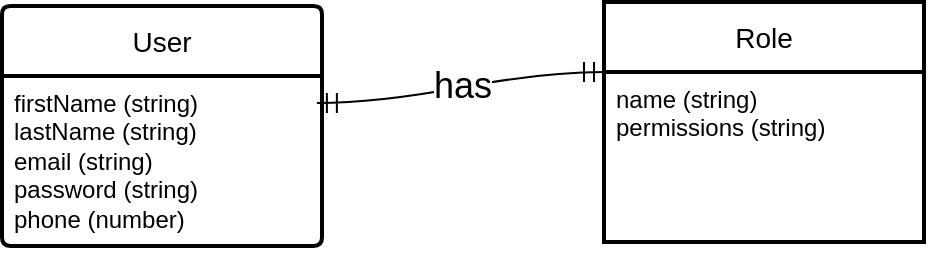 <mxfile version="24.7.6">
  <diagram name="Page-1" id="pX6aO8cLvgvZTjcbJl5f">
    <mxGraphModel grid="0" page="0" gridSize="10" guides="1" tooltips="1" connect="1" arrows="1" fold="1" pageScale="1" pageWidth="827" pageHeight="1169" math="0" shadow="0">
      <root>
        <mxCell id="0" />
        <mxCell id="1" parent="0" />
        <mxCell id="gMZFQcL6KTRc4e1LXeqA-1" value="User" style="swimlane;childLayout=stackLayout;horizontal=1;startSize=35;horizontalStack=0;rounded=1;fontSize=14;fontStyle=0;strokeWidth=2;resizeParent=0;resizeLast=1;shadow=0;dashed=0;align=center;arcSize=4;whiteSpace=wrap;html=1;" vertex="1" parent="1">
          <mxGeometry x="-41" y="-183" width="160" height="120" as="geometry">
            <mxRectangle x="-43" y="-183" width="65" height="50" as="alternateBounds" />
          </mxGeometry>
        </mxCell>
        <mxCell id="gMZFQcL6KTRc4e1LXeqA-2" value="firstName (string)&lt;div&gt;lastName&amp;nbsp;&lt;span style=&quot;background-color: initial;&quot;&gt;(string)&lt;/span&gt;&lt;/div&gt;&lt;div&gt;email&amp;nbsp;&lt;span style=&quot;background-color: initial;&quot;&gt;(string)&lt;/span&gt;&lt;/div&gt;&lt;div&gt;password (string)&lt;/div&gt;&lt;div&gt;phone (number)&lt;/div&gt;" style="align=left;strokeColor=none;fillColor=none;spacingLeft=4;fontSize=12;verticalAlign=top;resizable=0;rotatable=0;part=1;html=1;" vertex="1" parent="gMZFQcL6KTRc4e1LXeqA-1">
          <mxGeometry y="35" width="160" height="85" as="geometry" />
        </mxCell>
        <mxCell id="gMZFQcL6KTRc4e1LXeqA-5" value="Role" style="swimlane;childLayout=stackLayout;horizontal=1;startSize=35;horizontalStack=0;rounded=1;fontSize=14;fontStyle=0;strokeWidth=2;resizeParent=0;resizeLast=1;shadow=0;dashed=0;align=center;arcSize=0;whiteSpace=wrap;html=1;" vertex="1" parent="1">
          <mxGeometry x="260" y="-185" width="160" height="120" as="geometry" />
        </mxCell>
        <mxCell id="gMZFQcL6KTRc4e1LXeqA-6" value="&lt;div&gt;name (string)&lt;/div&gt;&lt;div&gt;permissions (string)&lt;/div&gt;" style="align=left;strokeColor=none;fillColor=none;spacingLeft=4;fontSize=12;verticalAlign=top;resizable=0;rotatable=0;part=1;html=1;" vertex="1" parent="gMZFQcL6KTRc4e1LXeqA-5">
          <mxGeometry y="35" width="160" height="70" as="geometry" />
        </mxCell>
        <mxCell id="gMZFQcL6KTRc4e1LXeqA-7" value="&lt;div&gt;&lt;br&gt;&lt;/div&gt;" style="align=left;strokeColor=none;fillColor=none;spacingLeft=4;fontSize=12;verticalAlign=top;resizable=0;rotatable=0;part=1;html=1;" vertex="1" parent="gMZFQcL6KTRc4e1LXeqA-5">
          <mxGeometry y="105" width="160" height="15" as="geometry" />
        </mxCell>
        <mxCell id="gMZFQcL6KTRc4e1LXeqA-8" value="" style="edgeStyle=entityRelationEdgeStyle;fontSize=12;html=1;endArrow=ERmandOne;startArrow=ERmandOne;rounded=0;startSize=8;endSize=8;curved=1;entryX=0;entryY=0;entryDx=0;entryDy=0;exitX=0.984;exitY=0.404;exitDx=0;exitDy=0;exitPerimeter=0;" edge="1" parent="1" source="gMZFQcL6KTRc4e1LXeqA-1" target="gMZFQcL6KTRc4e1LXeqA-6">
          <mxGeometry width="100" height="100" relative="1" as="geometry">
            <mxPoint x="121" y="-135" as="sourcePoint" />
            <mxPoint x="221" y="-227" as="targetPoint" />
          </mxGeometry>
        </mxCell>
        <mxCell id="gMZFQcL6KTRc4e1LXeqA-9" value="has" style="edgeLabel;html=1;align=center;verticalAlign=middle;resizable=0;points=[];fontSize=18;" connectable="0" vertex="1" parent="gMZFQcL6KTRc4e1LXeqA-8">
          <mxGeometry x="0.01" y="1" relative="1" as="geometry">
            <mxPoint as="offset" />
          </mxGeometry>
        </mxCell>
      </root>
    </mxGraphModel>
  </diagram>
</mxfile>

